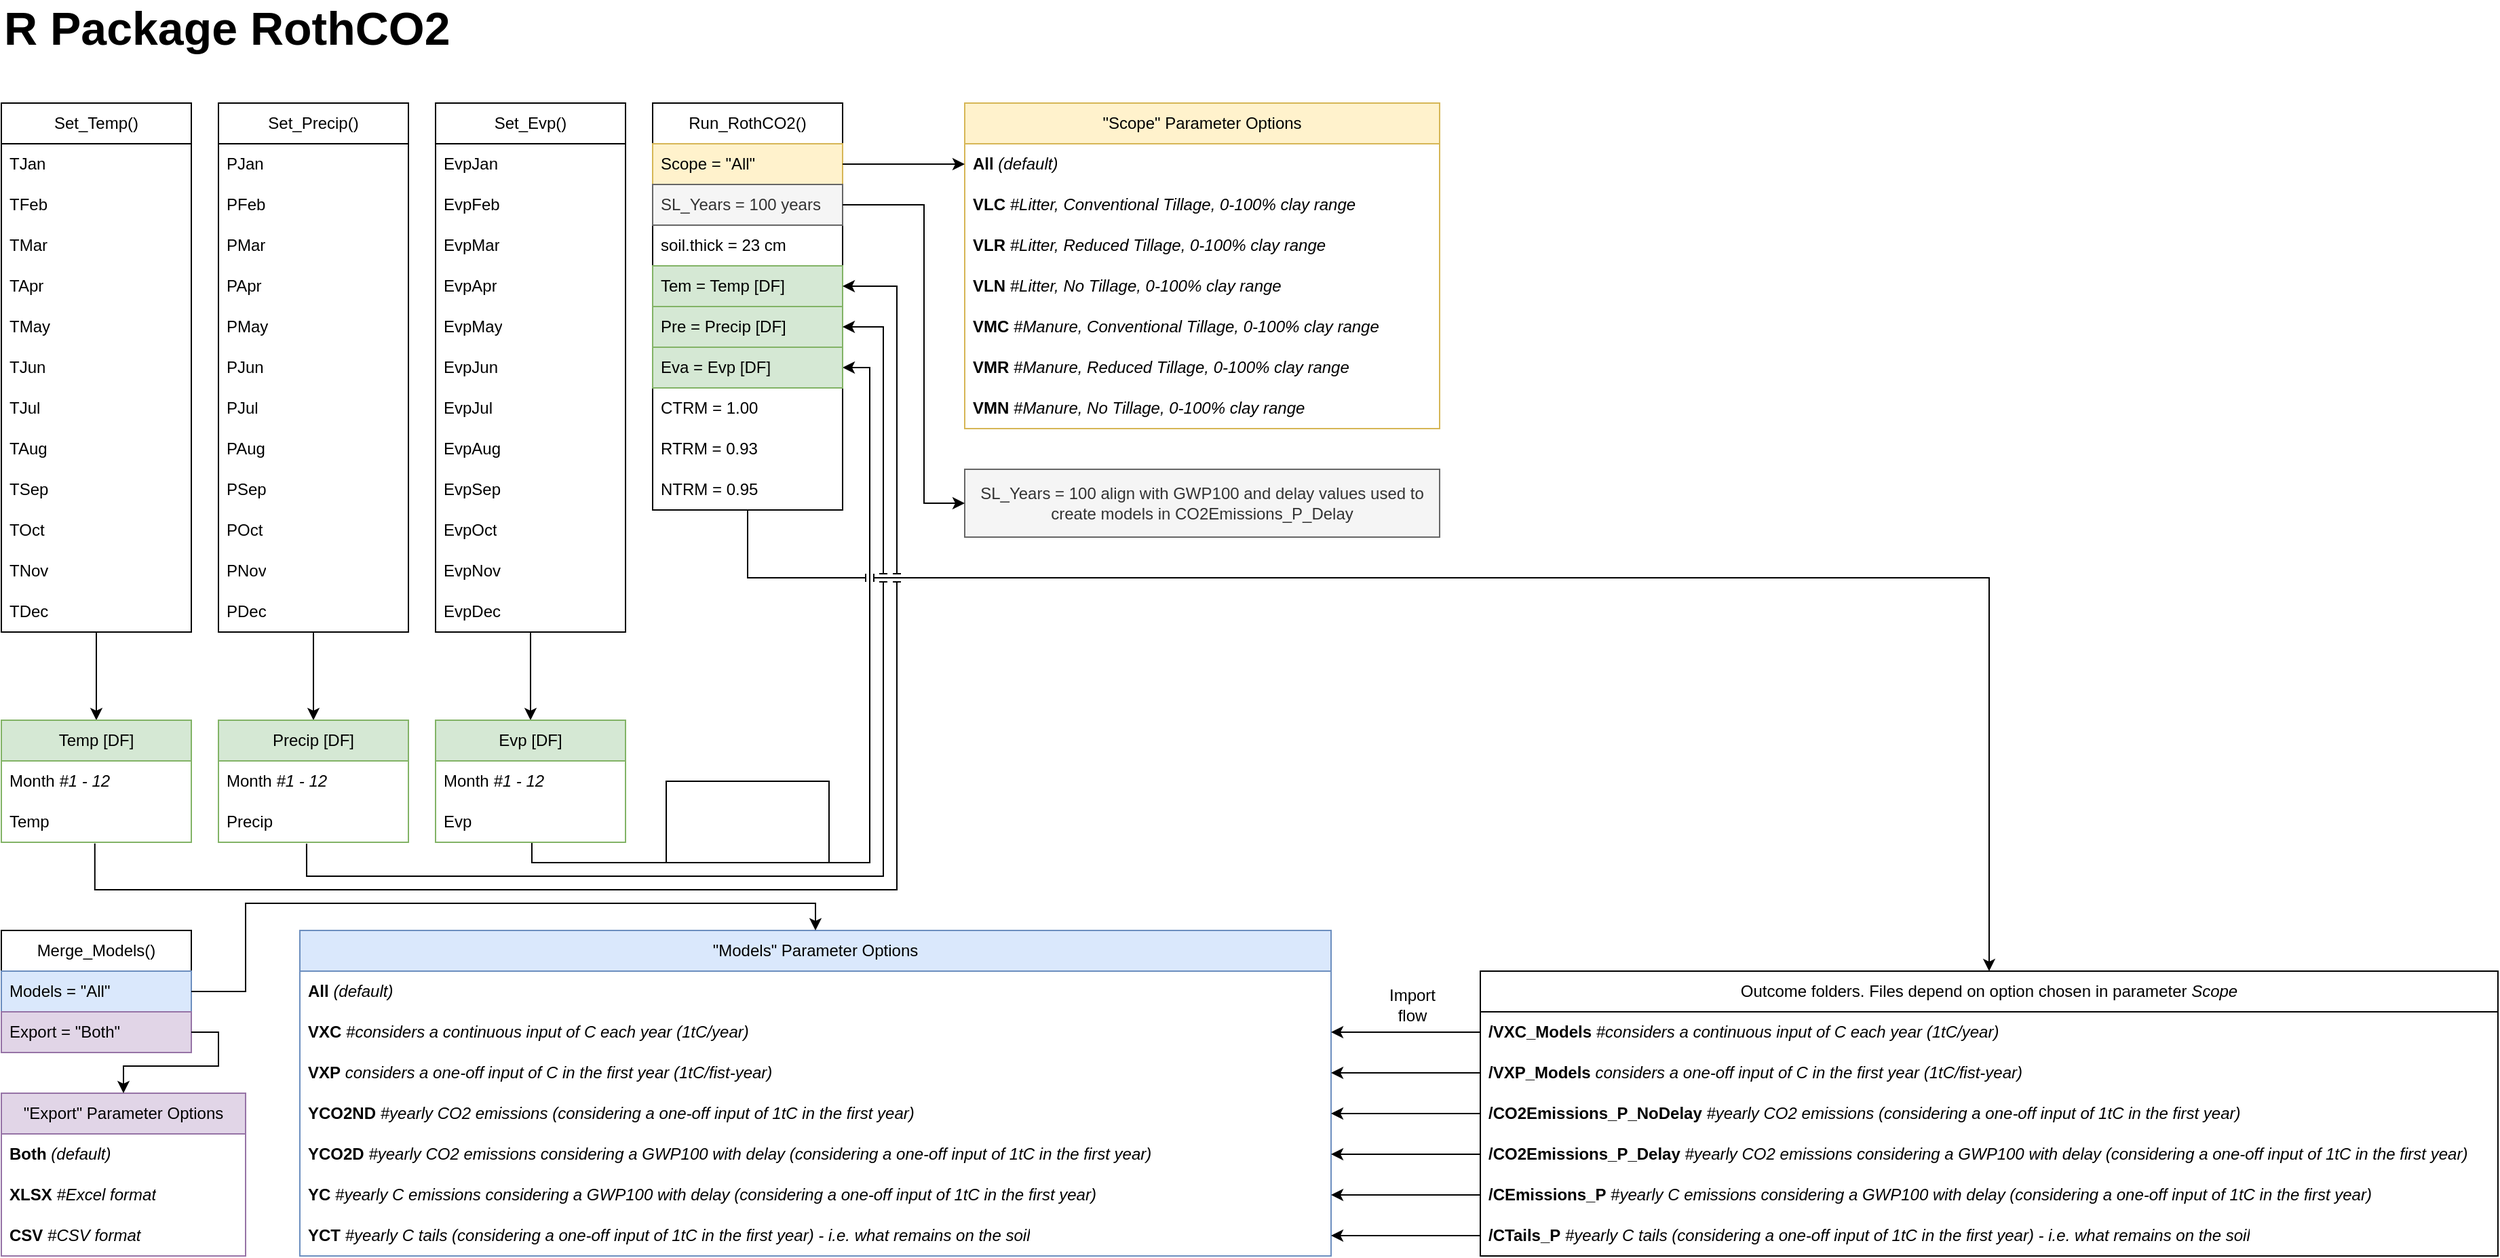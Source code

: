<mxfile version="21.6.1" type="device">
  <diagram name="Página-1" id="ItNmyuGHEQ6b1RKqWdSP">
    <mxGraphModel dx="1434" dy="870" grid="1" gridSize="10" guides="1" tooltips="1" connect="1" arrows="1" fold="1" page="1" pageScale="1" pageWidth="827" pageHeight="1169" math="0" shadow="0">
      <root>
        <mxCell id="0" />
        <mxCell id="1" parent="0" />
        <mxCell id="mjWOXmcSAOqZIYKpioRJ-68" value="" style="edgeStyle=orthogonalEdgeStyle;rounded=0;orthogonalLoop=1;jettySize=auto;html=1;entryX=0.5;entryY=0;entryDx=0;entryDy=0;" edge="1" parent="1" source="mjWOXmcSAOqZIYKpioRJ-3" target="mjWOXmcSAOqZIYKpioRJ-49">
          <mxGeometry relative="1" as="geometry" />
        </mxCell>
        <mxCell id="mjWOXmcSAOqZIYKpioRJ-3" value="Set_Temp()" style="swimlane;fontStyle=0;childLayout=stackLayout;horizontal=1;startSize=30;horizontalStack=0;resizeParent=1;resizeParentMax=0;resizeLast=0;collapsible=1;marginBottom=0;whiteSpace=wrap;html=1;" vertex="1" parent="1">
          <mxGeometry x="60" y="120" width="140" height="390" as="geometry" />
        </mxCell>
        <mxCell id="mjWOXmcSAOqZIYKpioRJ-4" value="TJan" style="text;strokeColor=none;fillColor=none;align=left;verticalAlign=middle;spacingLeft=4;spacingRight=4;overflow=hidden;points=[[0,0.5],[1,0.5]];portConstraint=eastwest;rotatable=0;whiteSpace=wrap;html=1;" vertex="1" parent="mjWOXmcSAOqZIYKpioRJ-3">
          <mxGeometry y="30" width="140" height="30" as="geometry" />
        </mxCell>
        <mxCell id="mjWOXmcSAOqZIYKpioRJ-5" value="TFeb" style="text;strokeColor=none;fillColor=none;align=left;verticalAlign=middle;spacingLeft=4;spacingRight=4;overflow=hidden;points=[[0,0.5],[1,0.5]];portConstraint=eastwest;rotatable=0;whiteSpace=wrap;html=1;" vertex="1" parent="mjWOXmcSAOqZIYKpioRJ-3">
          <mxGeometry y="60" width="140" height="30" as="geometry" />
        </mxCell>
        <mxCell id="mjWOXmcSAOqZIYKpioRJ-6" value="TMar" style="text;strokeColor=none;fillColor=none;align=left;verticalAlign=middle;spacingLeft=4;spacingRight=4;overflow=hidden;points=[[0,0.5],[1,0.5]];portConstraint=eastwest;rotatable=0;whiteSpace=wrap;html=1;" vertex="1" parent="mjWOXmcSAOqZIYKpioRJ-3">
          <mxGeometry y="90" width="140" height="30" as="geometry" />
        </mxCell>
        <mxCell id="mjWOXmcSAOqZIYKpioRJ-7" value="TApr" style="text;strokeColor=none;fillColor=none;align=left;verticalAlign=middle;spacingLeft=4;spacingRight=4;overflow=hidden;points=[[0,0.5],[1,0.5]];portConstraint=eastwest;rotatable=0;whiteSpace=wrap;html=1;" vertex="1" parent="mjWOXmcSAOqZIYKpioRJ-3">
          <mxGeometry y="120" width="140" height="30" as="geometry" />
        </mxCell>
        <mxCell id="mjWOXmcSAOqZIYKpioRJ-8" value="TMay" style="text;strokeColor=none;fillColor=none;align=left;verticalAlign=middle;spacingLeft=4;spacingRight=4;overflow=hidden;points=[[0,0.5],[1,0.5]];portConstraint=eastwest;rotatable=0;whiteSpace=wrap;html=1;" vertex="1" parent="mjWOXmcSAOqZIYKpioRJ-3">
          <mxGeometry y="150" width="140" height="30" as="geometry" />
        </mxCell>
        <mxCell id="mjWOXmcSAOqZIYKpioRJ-9" value="TJun" style="text;strokeColor=none;fillColor=none;align=left;verticalAlign=middle;spacingLeft=4;spacingRight=4;overflow=hidden;points=[[0,0.5],[1,0.5]];portConstraint=eastwest;rotatable=0;whiteSpace=wrap;html=1;" vertex="1" parent="mjWOXmcSAOqZIYKpioRJ-3">
          <mxGeometry y="180" width="140" height="30" as="geometry" />
        </mxCell>
        <mxCell id="mjWOXmcSAOqZIYKpioRJ-10" value="TJul" style="text;strokeColor=none;fillColor=none;align=left;verticalAlign=middle;spacingLeft=4;spacingRight=4;overflow=hidden;points=[[0,0.5],[1,0.5]];portConstraint=eastwest;rotatable=0;whiteSpace=wrap;html=1;" vertex="1" parent="mjWOXmcSAOqZIYKpioRJ-3">
          <mxGeometry y="210" width="140" height="30" as="geometry" />
        </mxCell>
        <mxCell id="mjWOXmcSAOqZIYKpioRJ-11" value="TAug" style="text;strokeColor=none;fillColor=none;align=left;verticalAlign=middle;spacingLeft=4;spacingRight=4;overflow=hidden;points=[[0,0.5],[1,0.5]];portConstraint=eastwest;rotatable=0;whiteSpace=wrap;html=1;" vertex="1" parent="mjWOXmcSAOqZIYKpioRJ-3">
          <mxGeometry y="240" width="140" height="30" as="geometry" />
        </mxCell>
        <mxCell id="mjWOXmcSAOqZIYKpioRJ-12" value="TSep" style="text;strokeColor=none;fillColor=none;align=left;verticalAlign=middle;spacingLeft=4;spacingRight=4;overflow=hidden;points=[[0,0.5],[1,0.5]];portConstraint=eastwest;rotatable=0;whiteSpace=wrap;html=1;" vertex="1" parent="mjWOXmcSAOqZIYKpioRJ-3">
          <mxGeometry y="270" width="140" height="30" as="geometry" />
        </mxCell>
        <mxCell id="mjWOXmcSAOqZIYKpioRJ-13" value="TOct" style="text;strokeColor=none;fillColor=none;align=left;verticalAlign=middle;spacingLeft=4;spacingRight=4;overflow=hidden;points=[[0,0.5],[1,0.5]];portConstraint=eastwest;rotatable=0;whiteSpace=wrap;html=1;" vertex="1" parent="mjWOXmcSAOqZIYKpioRJ-3">
          <mxGeometry y="300" width="140" height="30" as="geometry" />
        </mxCell>
        <mxCell id="mjWOXmcSAOqZIYKpioRJ-14" value="TNov" style="text;strokeColor=none;fillColor=none;align=left;verticalAlign=middle;spacingLeft=4;spacingRight=4;overflow=hidden;points=[[0,0.5],[1,0.5]];portConstraint=eastwest;rotatable=0;whiteSpace=wrap;html=1;" vertex="1" parent="mjWOXmcSAOqZIYKpioRJ-3">
          <mxGeometry y="330" width="140" height="30" as="geometry" />
        </mxCell>
        <mxCell id="mjWOXmcSAOqZIYKpioRJ-15" value="TDec" style="text;strokeColor=none;fillColor=none;align=left;verticalAlign=middle;spacingLeft=4;spacingRight=4;overflow=hidden;points=[[0,0.5],[1,0.5]];portConstraint=eastwest;rotatable=0;whiteSpace=wrap;html=1;" vertex="1" parent="mjWOXmcSAOqZIYKpioRJ-3">
          <mxGeometry y="360" width="140" height="30" as="geometry" />
        </mxCell>
        <mxCell id="mjWOXmcSAOqZIYKpioRJ-69" value="" style="edgeStyle=orthogonalEdgeStyle;rounded=0;orthogonalLoop=1;jettySize=auto;html=1;entryX=0.5;entryY=0;entryDx=0;entryDy=0;" edge="1" parent="1" source="mjWOXmcSAOqZIYKpioRJ-18" target="mjWOXmcSAOqZIYKpioRJ-62">
          <mxGeometry relative="1" as="geometry" />
        </mxCell>
        <mxCell id="mjWOXmcSAOqZIYKpioRJ-18" value="Set_Precip()" style="swimlane;fontStyle=0;childLayout=stackLayout;horizontal=1;startSize=30;horizontalStack=0;resizeParent=1;resizeParentMax=0;resizeLast=0;collapsible=1;marginBottom=0;whiteSpace=wrap;html=1;" vertex="1" parent="1">
          <mxGeometry x="220" y="120" width="140" height="390" as="geometry" />
        </mxCell>
        <mxCell id="mjWOXmcSAOqZIYKpioRJ-19" value="PJan" style="text;strokeColor=none;fillColor=none;align=left;verticalAlign=middle;spacingLeft=4;spacingRight=4;overflow=hidden;points=[[0,0.5],[1,0.5]];portConstraint=eastwest;rotatable=0;whiteSpace=wrap;html=1;" vertex="1" parent="mjWOXmcSAOqZIYKpioRJ-18">
          <mxGeometry y="30" width="140" height="30" as="geometry" />
        </mxCell>
        <mxCell id="mjWOXmcSAOqZIYKpioRJ-20" value="PFeb" style="text;strokeColor=none;fillColor=none;align=left;verticalAlign=middle;spacingLeft=4;spacingRight=4;overflow=hidden;points=[[0,0.5],[1,0.5]];portConstraint=eastwest;rotatable=0;whiteSpace=wrap;html=1;" vertex="1" parent="mjWOXmcSAOqZIYKpioRJ-18">
          <mxGeometry y="60" width="140" height="30" as="geometry" />
        </mxCell>
        <mxCell id="mjWOXmcSAOqZIYKpioRJ-21" value="PMar" style="text;strokeColor=none;fillColor=none;align=left;verticalAlign=middle;spacingLeft=4;spacingRight=4;overflow=hidden;points=[[0,0.5],[1,0.5]];portConstraint=eastwest;rotatable=0;whiteSpace=wrap;html=1;" vertex="1" parent="mjWOXmcSAOqZIYKpioRJ-18">
          <mxGeometry y="90" width="140" height="30" as="geometry" />
        </mxCell>
        <mxCell id="mjWOXmcSAOqZIYKpioRJ-22" value="PApr" style="text;strokeColor=none;fillColor=none;align=left;verticalAlign=middle;spacingLeft=4;spacingRight=4;overflow=hidden;points=[[0,0.5],[1,0.5]];portConstraint=eastwest;rotatable=0;whiteSpace=wrap;html=1;" vertex="1" parent="mjWOXmcSAOqZIYKpioRJ-18">
          <mxGeometry y="120" width="140" height="30" as="geometry" />
        </mxCell>
        <mxCell id="mjWOXmcSAOqZIYKpioRJ-23" value="PMay" style="text;strokeColor=none;fillColor=none;align=left;verticalAlign=middle;spacingLeft=4;spacingRight=4;overflow=hidden;points=[[0,0.5],[1,0.5]];portConstraint=eastwest;rotatable=0;whiteSpace=wrap;html=1;" vertex="1" parent="mjWOXmcSAOqZIYKpioRJ-18">
          <mxGeometry y="150" width="140" height="30" as="geometry" />
        </mxCell>
        <mxCell id="mjWOXmcSAOqZIYKpioRJ-24" value="PJun" style="text;strokeColor=none;fillColor=none;align=left;verticalAlign=middle;spacingLeft=4;spacingRight=4;overflow=hidden;points=[[0,0.5],[1,0.5]];portConstraint=eastwest;rotatable=0;whiteSpace=wrap;html=1;" vertex="1" parent="mjWOXmcSAOqZIYKpioRJ-18">
          <mxGeometry y="180" width="140" height="30" as="geometry" />
        </mxCell>
        <mxCell id="mjWOXmcSAOqZIYKpioRJ-25" value="PJul" style="text;strokeColor=none;fillColor=none;align=left;verticalAlign=middle;spacingLeft=4;spacingRight=4;overflow=hidden;points=[[0,0.5],[1,0.5]];portConstraint=eastwest;rotatable=0;whiteSpace=wrap;html=1;" vertex="1" parent="mjWOXmcSAOqZIYKpioRJ-18">
          <mxGeometry y="210" width="140" height="30" as="geometry" />
        </mxCell>
        <mxCell id="mjWOXmcSAOqZIYKpioRJ-26" value="PAug" style="text;strokeColor=none;fillColor=none;align=left;verticalAlign=middle;spacingLeft=4;spacingRight=4;overflow=hidden;points=[[0,0.5],[1,0.5]];portConstraint=eastwest;rotatable=0;whiteSpace=wrap;html=1;" vertex="1" parent="mjWOXmcSAOqZIYKpioRJ-18">
          <mxGeometry y="240" width="140" height="30" as="geometry" />
        </mxCell>
        <mxCell id="mjWOXmcSAOqZIYKpioRJ-27" value="PSep" style="text;strokeColor=none;fillColor=none;align=left;verticalAlign=middle;spacingLeft=4;spacingRight=4;overflow=hidden;points=[[0,0.5],[1,0.5]];portConstraint=eastwest;rotatable=0;whiteSpace=wrap;html=1;" vertex="1" parent="mjWOXmcSAOqZIYKpioRJ-18">
          <mxGeometry y="270" width="140" height="30" as="geometry" />
        </mxCell>
        <mxCell id="mjWOXmcSAOqZIYKpioRJ-28" value="POct" style="text;strokeColor=none;fillColor=none;align=left;verticalAlign=middle;spacingLeft=4;spacingRight=4;overflow=hidden;points=[[0,0.5],[1,0.5]];portConstraint=eastwest;rotatable=0;whiteSpace=wrap;html=1;" vertex="1" parent="mjWOXmcSAOqZIYKpioRJ-18">
          <mxGeometry y="300" width="140" height="30" as="geometry" />
        </mxCell>
        <mxCell id="mjWOXmcSAOqZIYKpioRJ-29" value="PNov" style="text;strokeColor=none;fillColor=none;align=left;verticalAlign=middle;spacingLeft=4;spacingRight=4;overflow=hidden;points=[[0,0.5],[1,0.5]];portConstraint=eastwest;rotatable=0;whiteSpace=wrap;html=1;" vertex="1" parent="mjWOXmcSAOqZIYKpioRJ-18">
          <mxGeometry y="330" width="140" height="30" as="geometry" />
        </mxCell>
        <mxCell id="mjWOXmcSAOqZIYKpioRJ-30" value="PDec" style="text;strokeColor=none;fillColor=none;align=left;verticalAlign=middle;spacingLeft=4;spacingRight=4;overflow=hidden;points=[[0,0.5],[1,0.5]];portConstraint=eastwest;rotatable=0;whiteSpace=wrap;html=1;" vertex="1" parent="mjWOXmcSAOqZIYKpioRJ-18">
          <mxGeometry y="360" width="140" height="30" as="geometry" />
        </mxCell>
        <mxCell id="mjWOXmcSAOqZIYKpioRJ-70" value="" style="edgeStyle=orthogonalEdgeStyle;rounded=0;orthogonalLoop=1;jettySize=auto;html=1;entryX=0.5;entryY=0;entryDx=0;entryDy=0;" edge="1" parent="1" source="mjWOXmcSAOqZIYKpioRJ-31" target="mjWOXmcSAOqZIYKpioRJ-65">
          <mxGeometry relative="1" as="geometry" />
        </mxCell>
        <mxCell id="mjWOXmcSAOqZIYKpioRJ-31" value="Set_Evp()" style="swimlane;fontStyle=0;childLayout=stackLayout;horizontal=1;startSize=30;horizontalStack=0;resizeParent=1;resizeParentMax=0;resizeLast=0;collapsible=1;marginBottom=0;whiteSpace=wrap;html=1;" vertex="1" parent="1">
          <mxGeometry x="380" y="120" width="140" height="390" as="geometry" />
        </mxCell>
        <mxCell id="mjWOXmcSAOqZIYKpioRJ-32" value="EvpJan" style="text;strokeColor=none;fillColor=none;align=left;verticalAlign=middle;spacingLeft=4;spacingRight=4;overflow=hidden;points=[[0,0.5],[1,0.5]];portConstraint=eastwest;rotatable=0;whiteSpace=wrap;html=1;" vertex="1" parent="mjWOXmcSAOqZIYKpioRJ-31">
          <mxGeometry y="30" width="140" height="30" as="geometry" />
        </mxCell>
        <mxCell id="mjWOXmcSAOqZIYKpioRJ-33" value="EvpFeb" style="text;strokeColor=none;fillColor=none;align=left;verticalAlign=middle;spacingLeft=4;spacingRight=4;overflow=hidden;points=[[0,0.5],[1,0.5]];portConstraint=eastwest;rotatable=0;whiteSpace=wrap;html=1;" vertex="1" parent="mjWOXmcSAOqZIYKpioRJ-31">
          <mxGeometry y="60" width="140" height="30" as="geometry" />
        </mxCell>
        <mxCell id="mjWOXmcSAOqZIYKpioRJ-34" value="EvpMar" style="text;strokeColor=none;fillColor=none;align=left;verticalAlign=middle;spacingLeft=4;spacingRight=4;overflow=hidden;points=[[0,0.5],[1,0.5]];portConstraint=eastwest;rotatable=0;whiteSpace=wrap;html=1;" vertex="1" parent="mjWOXmcSAOqZIYKpioRJ-31">
          <mxGeometry y="90" width="140" height="30" as="geometry" />
        </mxCell>
        <mxCell id="mjWOXmcSAOqZIYKpioRJ-35" value="EvpApr" style="text;strokeColor=none;fillColor=none;align=left;verticalAlign=middle;spacingLeft=4;spacingRight=4;overflow=hidden;points=[[0,0.5],[1,0.5]];portConstraint=eastwest;rotatable=0;whiteSpace=wrap;html=1;" vertex="1" parent="mjWOXmcSAOqZIYKpioRJ-31">
          <mxGeometry y="120" width="140" height="30" as="geometry" />
        </mxCell>
        <mxCell id="mjWOXmcSAOqZIYKpioRJ-36" value="EvpMay" style="text;strokeColor=none;fillColor=none;align=left;verticalAlign=middle;spacingLeft=4;spacingRight=4;overflow=hidden;points=[[0,0.5],[1,0.5]];portConstraint=eastwest;rotatable=0;whiteSpace=wrap;html=1;" vertex="1" parent="mjWOXmcSAOqZIYKpioRJ-31">
          <mxGeometry y="150" width="140" height="30" as="geometry" />
        </mxCell>
        <mxCell id="mjWOXmcSAOqZIYKpioRJ-37" value="EvpJun" style="text;strokeColor=none;fillColor=none;align=left;verticalAlign=middle;spacingLeft=4;spacingRight=4;overflow=hidden;points=[[0,0.5],[1,0.5]];portConstraint=eastwest;rotatable=0;whiteSpace=wrap;html=1;" vertex="1" parent="mjWOXmcSAOqZIYKpioRJ-31">
          <mxGeometry y="180" width="140" height="30" as="geometry" />
        </mxCell>
        <mxCell id="mjWOXmcSAOqZIYKpioRJ-38" value="EvpJul" style="text;strokeColor=none;fillColor=none;align=left;verticalAlign=middle;spacingLeft=4;spacingRight=4;overflow=hidden;points=[[0,0.5],[1,0.5]];portConstraint=eastwest;rotatable=0;whiteSpace=wrap;html=1;" vertex="1" parent="mjWOXmcSAOqZIYKpioRJ-31">
          <mxGeometry y="210" width="140" height="30" as="geometry" />
        </mxCell>
        <mxCell id="mjWOXmcSAOqZIYKpioRJ-39" value="EvpAug" style="text;strokeColor=none;fillColor=none;align=left;verticalAlign=middle;spacingLeft=4;spacingRight=4;overflow=hidden;points=[[0,0.5],[1,0.5]];portConstraint=eastwest;rotatable=0;whiteSpace=wrap;html=1;" vertex="1" parent="mjWOXmcSAOqZIYKpioRJ-31">
          <mxGeometry y="240" width="140" height="30" as="geometry" />
        </mxCell>
        <mxCell id="mjWOXmcSAOqZIYKpioRJ-40" value="EvpSep" style="text;strokeColor=none;fillColor=none;align=left;verticalAlign=middle;spacingLeft=4;spacingRight=4;overflow=hidden;points=[[0,0.5],[1,0.5]];portConstraint=eastwest;rotatable=0;whiteSpace=wrap;html=1;" vertex="1" parent="mjWOXmcSAOqZIYKpioRJ-31">
          <mxGeometry y="270" width="140" height="30" as="geometry" />
        </mxCell>
        <mxCell id="mjWOXmcSAOqZIYKpioRJ-41" value="EvpOct" style="text;strokeColor=none;fillColor=none;align=left;verticalAlign=middle;spacingLeft=4;spacingRight=4;overflow=hidden;points=[[0,0.5],[1,0.5]];portConstraint=eastwest;rotatable=0;whiteSpace=wrap;html=1;" vertex="1" parent="mjWOXmcSAOqZIYKpioRJ-31">
          <mxGeometry y="300" width="140" height="30" as="geometry" />
        </mxCell>
        <mxCell id="mjWOXmcSAOqZIYKpioRJ-42" value="EvpNov" style="text;strokeColor=none;fillColor=none;align=left;verticalAlign=middle;spacingLeft=4;spacingRight=4;overflow=hidden;points=[[0,0.5],[1,0.5]];portConstraint=eastwest;rotatable=0;whiteSpace=wrap;html=1;" vertex="1" parent="mjWOXmcSAOqZIYKpioRJ-31">
          <mxGeometry y="330" width="140" height="30" as="geometry" />
        </mxCell>
        <mxCell id="mjWOXmcSAOqZIYKpioRJ-43" value="EvpDec" style="text;strokeColor=none;fillColor=none;align=left;verticalAlign=middle;spacingLeft=4;spacingRight=4;overflow=hidden;points=[[0,0.5],[1,0.5]];portConstraint=eastwest;rotatable=0;whiteSpace=wrap;html=1;" vertex="1" parent="mjWOXmcSAOqZIYKpioRJ-31">
          <mxGeometry y="360" width="140" height="30" as="geometry" />
        </mxCell>
        <mxCell id="mjWOXmcSAOqZIYKpioRJ-49" value="Temp [DF]" style="swimlane;fontStyle=0;childLayout=stackLayout;horizontal=1;startSize=30;horizontalStack=0;resizeParent=1;resizeParentMax=0;resizeLast=0;collapsible=1;marginBottom=0;whiteSpace=wrap;html=1;fillColor=#d5e8d4;strokeColor=#82b366;" vertex="1" parent="1">
          <mxGeometry x="60" y="575" width="140" height="90" as="geometry" />
        </mxCell>
        <mxCell id="mjWOXmcSAOqZIYKpioRJ-50" value="Month &lt;i&gt;#1 - 12&lt;/i&gt;" style="text;strokeColor=none;fillColor=none;align=left;verticalAlign=middle;spacingLeft=4;spacingRight=4;overflow=hidden;points=[[0,0.5],[1,0.5]];portConstraint=eastwest;rotatable=0;whiteSpace=wrap;html=1;" vertex="1" parent="mjWOXmcSAOqZIYKpioRJ-49">
          <mxGeometry y="30" width="140" height="30" as="geometry" />
        </mxCell>
        <mxCell id="mjWOXmcSAOqZIYKpioRJ-51" value="Temp" style="text;strokeColor=none;fillColor=none;align=left;verticalAlign=middle;spacingLeft=4;spacingRight=4;overflow=hidden;points=[[0,0.5],[1,0.5]];portConstraint=eastwest;rotatable=0;whiteSpace=wrap;html=1;" vertex="1" parent="mjWOXmcSAOqZIYKpioRJ-49">
          <mxGeometry y="60" width="140" height="30" as="geometry" />
        </mxCell>
        <mxCell id="mjWOXmcSAOqZIYKpioRJ-62" value="Precip [DF]" style="swimlane;fontStyle=0;childLayout=stackLayout;horizontal=1;startSize=30;horizontalStack=0;resizeParent=1;resizeParentMax=0;resizeLast=0;collapsible=1;marginBottom=0;whiteSpace=wrap;html=1;fillColor=#d5e8d4;strokeColor=#82b366;" vertex="1" parent="1">
          <mxGeometry x="220" y="575" width="140" height="90" as="geometry" />
        </mxCell>
        <mxCell id="mjWOXmcSAOqZIYKpioRJ-63" value="Month&amp;nbsp;&lt;i style=&quot;border-color: var(--border-color);&quot;&gt;#1 - 12&lt;/i&gt;" style="text;strokeColor=none;fillColor=none;align=left;verticalAlign=middle;spacingLeft=4;spacingRight=4;overflow=hidden;points=[[0,0.5],[1,0.5]];portConstraint=eastwest;rotatable=0;whiteSpace=wrap;html=1;" vertex="1" parent="mjWOXmcSAOqZIYKpioRJ-62">
          <mxGeometry y="30" width="140" height="30" as="geometry" />
        </mxCell>
        <mxCell id="mjWOXmcSAOqZIYKpioRJ-64" value="Precip" style="text;strokeColor=none;fillColor=none;align=left;verticalAlign=middle;spacingLeft=4;spacingRight=4;overflow=hidden;points=[[0,0.5],[1,0.5]];portConstraint=eastwest;rotatable=0;whiteSpace=wrap;html=1;" vertex="1" parent="mjWOXmcSAOqZIYKpioRJ-62">
          <mxGeometry y="60" width="140" height="30" as="geometry" />
        </mxCell>
        <mxCell id="mjWOXmcSAOqZIYKpioRJ-85" value="" style="edgeStyle=orthogonalEdgeStyle;rounded=0;orthogonalLoop=1;jettySize=auto;html=1;entryX=1;entryY=0.5;entryDx=0;entryDy=0;exitX=0.507;exitY=1;exitDx=0;exitDy=0;exitPerimeter=0;jumpStyle=line;" edge="1" parent="1" source="mjWOXmcSAOqZIYKpioRJ-67" target="mjWOXmcSAOqZIYKpioRJ-77">
          <mxGeometry relative="1" as="geometry">
            <Array as="points">
              <mxPoint x="451" y="680" />
              <mxPoint x="700" y="680" />
              <mxPoint x="700" y="315" />
            </Array>
          </mxGeometry>
        </mxCell>
        <mxCell id="mjWOXmcSAOqZIYKpioRJ-65" value="Evp [DF]" style="swimlane;fontStyle=0;childLayout=stackLayout;horizontal=1;startSize=30;horizontalStack=0;resizeParent=1;resizeParentMax=0;resizeLast=0;collapsible=1;marginBottom=0;whiteSpace=wrap;html=1;fillColor=#d5e8d4;strokeColor=#82b366;" vertex="1" parent="1">
          <mxGeometry x="380" y="575" width="140" height="90" as="geometry" />
        </mxCell>
        <mxCell id="mjWOXmcSAOqZIYKpioRJ-66" value="Month&amp;nbsp;&lt;i style=&quot;border-color: var(--border-color);&quot;&gt;#1 - 12&lt;/i&gt;" style="text;strokeColor=none;fillColor=none;align=left;verticalAlign=middle;spacingLeft=4;spacingRight=4;overflow=hidden;points=[[0,0.5],[1,0.5]];portConstraint=eastwest;rotatable=0;whiteSpace=wrap;html=1;" vertex="1" parent="mjWOXmcSAOqZIYKpioRJ-65">
          <mxGeometry y="30" width="140" height="30" as="geometry" />
        </mxCell>
        <mxCell id="mjWOXmcSAOqZIYKpioRJ-67" value="Evp" style="text;strokeColor=none;fillColor=none;align=left;verticalAlign=middle;spacingLeft=4;spacingRight=4;overflow=hidden;points=[[0,0.5],[1,0.5]];portConstraint=eastwest;rotatable=0;whiteSpace=wrap;html=1;" vertex="1" parent="mjWOXmcSAOqZIYKpioRJ-65">
          <mxGeometry y="60" width="140" height="30" as="geometry" />
        </mxCell>
        <mxCell id="mjWOXmcSAOqZIYKpioRJ-136" style="edgeStyle=orthogonalEdgeStyle;rounded=0;orthogonalLoop=1;jettySize=auto;html=1;entryX=0.5;entryY=0;entryDx=0;entryDy=0;jumpStyle=line;" edge="1" parent="1" source="mjWOXmcSAOqZIYKpioRJ-71" target="mjWOXmcSAOqZIYKpioRJ-98">
          <mxGeometry relative="1" as="geometry">
            <Array as="points">
              <mxPoint x="610" y="470" />
              <mxPoint x="1525" y="470" />
            </Array>
          </mxGeometry>
        </mxCell>
        <mxCell id="mjWOXmcSAOqZIYKpioRJ-71" value="Run_RothCO2()" style="swimlane;fontStyle=0;childLayout=stackLayout;horizontal=1;startSize=30;horizontalStack=0;resizeParent=1;resizeParentMax=0;resizeLast=0;collapsible=1;marginBottom=0;whiteSpace=wrap;html=1;" vertex="1" parent="1">
          <mxGeometry x="540" y="120" width="140" height="300" as="geometry" />
        </mxCell>
        <mxCell id="mjWOXmcSAOqZIYKpioRJ-72" value="Scope = &quot;All&quot;" style="text;strokeColor=#d6b656;fillColor=#fff2cc;align=left;verticalAlign=middle;spacingLeft=4;spacingRight=4;overflow=hidden;points=[[0,0.5],[1,0.5]];portConstraint=eastwest;rotatable=0;whiteSpace=wrap;html=1;" vertex="1" parent="mjWOXmcSAOqZIYKpioRJ-71">
          <mxGeometry y="30" width="140" height="30" as="geometry" />
        </mxCell>
        <mxCell id="mjWOXmcSAOqZIYKpioRJ-73" value="SL_Years = 100 years" style="text;strokeColor=#666666;fillColor=#f5f5f5;align=left;verticalAlign=middle;spacingLeft=4;spacingRight=4;overflow=hidden;points=[[0,0.5],[1,0.5]];portConstraint=eastwest;rotatable=0;whiteSpace=wrap;html=1;fontColor=#333333;" vertex="1" parent="mjWOXmcSAOqZIYKpioRJ-71">
          <mxGeometry y="60" width="140" height="30" as="geometry" />
        </mxCell>
        <mxCell id="mjWOXmcSAOqZIYKpioRJ-74" value="soil.thick = 23 cm" style="text;strokeColor=none;fillColor=none;align=left;verticalAlign=middle;spacingLeft=4;spacingRight=4;overflow=hidden;points=[[0,0.5],[1,0.5]];portConstraint=eastwest;rotatable=0;whiteSpace=wrap;html=1;" vertex="1" parent="mjWOXmcSAOqZIYKpioRJ-71">
          <mxGeometry y="90" width="140" height="30" as="geometry" />
        </mxCell>
        <mxCell id="mjWOXmcSAOqZIYKpioRJ-75" value="Tem = Temp [DF]" style="text;strokeColor=#82b366;fillColor=#d5e8d4;align=left;verticalAlign=middle;spacingLeft=4;spacingRight=4;overflow=hidden;points=[[0,0.5],[1,0.5]];portConstraint=eastwest;rotatable=0;whiteSpace=wrap;html=1;" vertex="1" parent="mjWOXmcSAOqZIYKpioRJ-71">
          <mxGeometry y="120" width="140" height="30" as="geometry" />
        </mxCell>
        <mxCell id="mjWOXmcSAOqZIYKpioRJ-76" value="Pre = Precip [DF]" style="text;strokeColor=#82b366;fillColor=#d5e8d4;align=left;verticalAlign=middle;spacingLeft=4;spacingRight=4;overflow=hidden;points=[[0,0.5],[1,0.5]];portConstraint=eastwest;rotatable=0;whiteSpace=wrap;html=1;" vertex="1" parent="mjWOXmcSAOqZIYKpioRJ-71">
          <mxGeometry y="150" width="140" height="30" as="geometry" />
        </mxCell>
        <mxCell id="mjWOXmcSAOqZIYKpioRJ-77" value="Eva = Evp [DF]" style="text;strokeColor=#82b366;fillColor=#d5e8d4;align=left;verticalAlign=middle;spacingLeft=4;spacingRight=4;overflow=hidden;points=[[0,0.5],[1,0.5]];portConstraint=eastwest;rotatable=0;whiteSpace=wrap;html=1;" vertex="1" parent="mjWOXmcSAOqZIYKpioRJ-71">
          <mxGeometry y="180" width="140" height="30" as="geometry" />
        </mxCell>
        <mxCell id="mjWOXmcSAOqZIYKpioRJ-78" value="CTRM = 1.00" style="text;strokeColor=none;fillColor=none;align=left;verticalAlign=middle;spacingLeft=4;spacingRight=4;overflow=hidden;points=[[0,0.5],[1,0.5]];portConstraint=eastwest;rotatable=0;whiteSpace=wrap;html=1;" vertex="1" parent="mjWOXmcSAOqZIYKpioRJ-71">
          <mxGeometry y="210" width="140" height="30" as="geometry" />
        </mxCell>
        <mxCell id="mjWOXmcSAOqZIYKpioRJ-79" value="RTRM = 0.93" style="text;strokeColor=none;fillColor=none;align=left;verticalAlign=middle;spacingLeft=4;spacingRight=4;overflow=hidden;points=[[0,0.5],[1,0.5]];portConstraint=eastwest;rotatable=0;whiteSpace=wrap;html=1;" vertex="1" parent="mjWOXmcSAOqZIYKpioRJ-71">
          <mxGeometry y="240" width="140" height="30" as="geometry" />
        </mxCell>
        <mxCell id="mjWOXmcSAOqZIYKpioRJ-80" value="NTRM = 0.95" style="text;strokeColor=none;fillColor=none;align=left;verticalAlign=middle;spacingLeft=4;spacingRight=4;overflow=hidden;points=[[0,0.5],[1,0.5]];portConstraint=eastwest;rotatable=0;whiteSpace=wrap;html=1;" vertex="1" parent="mjWOXmcSAOqZIYKpioRJ-71">
          <mxGeometry y="270" width="140" height="30" as="geometry" />
        </mxCell>
        <mxCell id="mjWOXmcSAOqZIYKpioRJ-86" value="" style="edgeStyle=orthogonalEdgeStyle;rounded=0;orthogonalLoop=1;jettySize=auto;html=1;entryX=1;entryY=0.5;entryDx=0;entryDy=0;exitX=0.464;exitY=1.033;exitDx=0;exitDy=0;exitPerimeter=0;jumpStyle=line;" edge="1" parent="1" source="mjWOXmcSAOqZIYKpioRJ-64" target="mjWOXmcSAOqZIYKpioRJ-76">
          <mxGeometry relative="1" as="geometry">
            <mxPoint x="461" y="675" as="sourcePoint" />
            <mxPoint x="690" y="325" as="targetPoint" />
            <Array as="points">
              <mxPoint x="285" y="690" />
              <mxPoint x="710" y="690" />
              <mxPoint x="710" y="285" />
            </Array>
          </mxGeometry>
        </mxCell>
        <mxCell id="mjWOXmcSAOqZIYKpioRJ-87" value="" style="edgeStyle=orthogonalEdgeStyle;rounded=0;orthogonalLoop=1;jettySize=auto;html=1;entryX=1;entryY=0.5;entryDx=0;entryDy=0;exitX=0.492;exitY=1.03;exitDx=0;exitDy=0;exitPerimeter=0;jumpStyle=line;" edge="1" parent="1" source="mjWOXmcSAOqZIYKpioRJ-51" target="mjWOXmcSAOqZIYKpioRJ-75">
          <mxGeometry relative="1" as="geometry">
            <mxPoint x="295" y="676" as="sourcePoint" />
            <mxPoint x="690" y="295" as="targetPoint" />
            <Array as="points">
              <mxPoint x="129" y="700" />
              <mxPoint x="720" y="700" />
              <mxPoint x="720" y="255" />
            </Array>
          </mxGeometry>
        </mxCell>
        <mxCell id="mjWOXmcSAOqZIYKpioRJ-88" value="&quot;Scope&quot; Parameter Options" style="swimlane;fontStyle=0;childLayout=stackLayout;horizontal=1;startSize=30;horizontalStack=0;resizeParent=1;resizeParentMax=0;resizeLast=0;collapsible=1;marginBottom=0;whiteSpace=wrap;html=1;fillColor=#fff2cc;strokeColor=#d6b656;" vertex="1" parent="1">
          <mxGeometry x="770" y="120" width="350" height="240" as="geometry" />
        </mxCell>
        <mxCell id="mjWOXmcSAOqZIYKpioRJ-89" value="&lt;b&gt;All &lt;/b&gt;&lt;i&gt;(default)&lt;/i&gt;" style="text;strokeColor=none;fillColor=none;align=left;verticalAlign=middle;spacingLeft=4;spacingRight=4;overflow=hidden;points=[[0,0.5],[1,0.5]];portConstraint=eastwest;rotatable=0;whiteSpace=wrap;html=1;" vertex="1" parent="mjWOXmcSAOqZIYKpioRJ-88">
          <mxGeometry y="30" width="350" height="30" as="geometry" />
        </mxCell>
        <mxCell id="mjWOXmcSAOqZIYKpioRJ-90" value="&lt;b&gt;VLC &lt;/b&gt;&lt;i&gt;#Litter, Conventional Tillage, 0-100% clay range&lt;/i&gt;" style="text;strokeColor=none;fillColor=none;align=left;verticalAlign=middle;spacingLeft=4;spacingRight=4;overflow=hidden;points=[[0,0.5],[1,0.5]];portConstraint=eastwest;rotatable=0;whiteSpace=wrap;html=1;" vertex="1" parent="mjWOXmcSAOqZIYKpioRJ-88">
          <mxGeometry y="60" width="350" height="30" as="geometry" />
        </mxCell>
        <mxCell id="mjWOXmcSAOqZIYKpioRJ-91" value="&lt;b&gt;VLR&lt;/b&gt;&amp;nbsp;&lt;i style=&quot;border-color: var(--border-color);&quot;&gt;#Litter, Reduced Tillage, 0-100% clay range&lt;/i&gt;" style="text;strokeColor=none;fillColor=none;align=left;verticalAlign=middle;spacingLeft=4;spacingRight=4;overflow=hidden;points=[[0,0.5],[1,0.5]];portConstraint=eastwest;rotatable=0;whiteSpace=wrap;html=1;" vertex="1" parent="mjWOXmcSAOqZIYKpioRJ-88">
          <mxGeometry y="90" width="350" height="30" as="geometry" />
        </mxCell>
        <mxCell id="mjWOXmcSAOqZIYKpioRJ-92" value="&lt;b&gt;VLN&lt;/b&gt;&amp;nbsp;&lt;i style=&quot;border-color: var(--border-color);&quot;&gt;#Litter, No Tillage, 0-100% clay range&lt;/i&gt;" style="text;strokeColor=none;fillColor=none;align=left;verticalAlign=middle;spacingLeft=4;spacingRight=4;overflow=hidden;points=[[0,0.5],[1,0.5]];portConstraint=eastwest;rotatable=0;whiteSpace=wrap;html=1;" vertex="1" parent="mjWOXmcSAOqZIYKpioRJ-88">
          <mxGeometry y="120" width="350" height="30" as="geometry" />
        </mxCell>
        <mxCell id="mjWOXmcSAOqZIYKpioRJ-93" value="&lt;b&gt;VMC&lt;/b&gt;&amp;nbsp;&lt;i style=&quot;border-color: var(--border-color);&quot;&gt;#Manure, Conventional Tillage, 0-100% clay range&lt;/i&gt;" style="text;strokeColor=none;fillColor=none;align=left;verticalAlign=middle;spacingLeft=4;spacingRight=4;overflow=hidden;points=[[0,0.5],[1,0.5]];portConstraint=eastwest;rotatable=0;whiteSpace=wrap;html=1;" vertex="1" parent="mjWOXmcSAOqZIYKpioRJ-88">
          <mxGeometry y="150" width="350" height="30" as="geometry" />
        </mxCell>
        <mxCell id="mjWOXmcSAOqZIYKpioRJ-94" value="&lt;b&gt;VMR&lt;/b&gt;&amp;nbsp;&lt;i style=&quot;border-color: var(--border-color);&quot;&gt;#Manure, Reduced Tillage, 0-100% clay range&lt;/i&gt;" style="text;strokeColor=none;fillColor=none;align=left;verticalAlign=middle;spacingLeft=4;spacingRight=4;overflow=hidden;points=[[0,0.5],[1,0.5]];portConstraint=eastwest;rotatable=0;whiteSpace=wrap;html=1;" vertex="1" parent="mjWOXmcSAOqZIYKpioRJ-88">
          <mxGeometry y="180" width="350" height="30" as="geometry" />
        </mxCell>
        <mxCell id="mjWOXmcSAOqZIYKpioRJ-95" value="&lt;b&gt;VMN&lt;/b&gt;&amp;nbsp;&lt;i style=&quot;border-color: var(--border-color);&quot;&gt;#Manure, No Tillage, 0-100% clay range&lt;/i&gt;" style="text;strokeColor=none;fillColor=none;align=left;verticalAlign=middle;spacingLeft=4;spacingRight=4;overflow=hidden;points=[[0,0.5],[1,0.5]];portConstraint=eastwest;rotatable=0;whiteSpace=wrap;html=1;" vertex="1" parent="mjWOXmcSAOqZIYKpioRJ-88">
          <mxGeometry y="210" width="350" height="30" as="geometry" />
        </mxCell>
        <mxCell id="mjWOXmcSAOqZIYKpioRJ-97" style="edgeStyle=orthogonalEdgeStyle;rounded=0;orthogonalLoop=1;jettySize=auto;html=1;exitX=1;exitY=0.5;exitDx=0;exitDy=0;entryX=0;entryY=0.5;entryDx=0;entryDy=0;" edge="1" parent="1" source="mjWOXmcSAOqZIYKpioRJ-72" target="mjWOXmcSAOqZIYKpioRJ-89">
          <mxGeometry relative="1" as="geometry" />
        </mxCell>
        <mxCell id="mjWOXmcSAOqZIYKpioRJ-98" value="Outcome folders. Files depend on option chosen in parameter &lt;i&gt;Scope&lt;/i&gt;" style="swimlane;fontStyle=0;childLayout=stackLayout;horizontal=1;startSize=30;horizontalStack=0;resizeParent=1;resizeParentMax=0;resizeLast=0;collapsible=1;marginBottom=0;whiteSpace=wrap;html=1;" vertex="1" parent="1">
          <mxGeometry x="1150" y="760" width="750" height="210" as="geometry" />
        </mxCell>
        <mxCell id="mjWOXmcSAOqZIYKpioRJ-100" value="&lt;b&gt;/VXC_Models&lt;/b&gt; &lt;i&gt;#considers a continuous input of C each year (1tC/year)&lt;/i&gt;" style="text;strokeColor=none;fillColor=none;align=left;verticalAlign=middle;spacingLeft=4;spacingRight=4;overflow=hidden;points=[[0,0.5],[1,0.5]];portConstraint=eastwest;rotatable=0;whiteSpace=wrap;html=1;" vertex="1" parent="mjWOXmcSAOqZIYKpioRJ-98">
          <mxGeometry y="30" width="750" height="30" as="geometry" />
        </mxCell>
        <mxCell id="mjWOXmcSAOqZIYKpioRJ-101" value="&lt;b&gt;/VXP_Models&lt;/b&gt;&amp;nbsp;&lt;i&gt;considers a one-off input of C in the first year (1tC/fist-year)&lt;/i&gt;" style="text;strokeColor=none;fillColor=none;align=left;verticalAlign=middle;spacingLeft=4;spacingRight=4;overflow=hidden;points=[[0,0.5],[1,0.5]];portConstraint=eastwest;rotatable=0;whiteSpace=wrap;html=1;" vertex="1" parent="mjWOXmcSAOqZIYKpioRJ-98">
          <mxGeometry y="60" width="750" height="30" as="geometry" />
        </mxCell>
        <mxCell id="mjWOXmcSAOqZIYKpioRJ-102" value="&lt;b&gt;/CO2Emissions_P_NoDelay&lt;/b&gt; &lt;i&gt;#yearly CO2 emissions (considering a one-off input of 1tC in the first year)&lt;/i&gt;" style="text;strokeColor=none;fillColor=none;align=left;verticalAlign=middle;spacingLeft=4;spacingRight=4;overflow=hidden;points=[[0,0.5],[1,0.5]];portConstraint=eastwest;rotatable=0;whiteSpace=wrap;html=1;" vertex="1" parent="mjWOXmcSAOqZIYKpioRJ-98">
          <mxGeometry y="90" width="750" height="30" as="geometry" />
        </mxCell>
        <mxCell id="mjWOXmcSAOqZIYKpioRJ-103" value="&lt;b&gt;/CO2Emissions_P_Delay&lt;/b&gt; &lt;i&gt;#yearly CO2 emissions considering a GWP100 with delay (considering a one-off input of 1tC in the first year)&lt;/i&gt;" style="text;strokeColor=none;fillColor=none;align=left;verticalAlign=middle;spacingLeft=4;spacingRight=4;overflow=hidden;points=[[0,0.5],[1,0.5]];portConstraint=eastwest;rotatable=0;whiteSpace=wrap;html=1;" vertex="1" parent="mjWOXmcSAOqZIYKpioRJ-98">
          <mxGeometry y="120" width="750" height="30" as="geometry" />
        </mxCell>
        <mxCell id="mjWOXmcSAOqZIYKpioRJ-104" value="&lt;b&gt;/CEmissions_P&lt;/b&gt; &lt;i&gt;#yearly C emissions considering a GWP100 with delay (considering a one-off input of 1tC in the first year)&lt;/i&gt;" style="text;strokeColor=none;fillColor=none;align=left;verticalAlign=middle;spacingLeft=4;spacingRight=4;overflow=hidden;points=[[0,0.5],[1,0.5]];portConstraint=eastwest;rotatable=0;whiteSpace=wrap;html=1;" vertex="1" parent="mjWOXmcSAOqZIYKpioRJ-98">
          <mxGeometry y="150" width="750" height="30" as="geometry" />
        </mxCell>
        <mxCell id="mjWOXmcSAOqZIYKpioRJ-105" value="&lt;b&gt;/CTails_P&lt;/b&gt; &lt;i&gt;#yearly C tails (considering a one-off input of 1tC in the first year) - i.e. what remains on the soil&lt;/i&gt;" style="text;strokeColor=none;fillColor=none;align=left;verticalAlign=middle;spacingLeft=4;spacingRight=4;overflow=hidden;points=[[0,0.5],[1,0.5]];portConstraint=eastwest;rotatable=0;whiteSpace=wrap;html=1;" vertex="1" parent="mjWOXmcSAOqZIYKpioRJ-98">
          <mxGeometry y="180" width="750" height="30" as="geometry" />
        </mxCell>
        <mxCell id="mjWOXmcSAOqZIYKpioRJ-106" value="" style="whiteSpace=wrap;html=1;fontStyle=0;startSize=30;" vertex="1" parent="1">
          <mxGeometry x="550" y="620" width="120" height="60" as="geometry" />
        </mxCell>
        <mxCell id="mjWOXmcSAOqZIYKpioRJ-108" value="Merge_Models()" style="swimlane;fontStyle=0;childLayout=stackLayout;horizontal=1;startSize=30;horizontalStack=0;resizeParent=1;resizeParentMax=0;resizeLast=0;collapsible=1;marginBottom=0;whiteSpace=wrap;html=1;" vertex="1" parent="1">
          <mxGeometry x="60" y="730" width="140" height="90" as="geometry" />
        </mxCell>
        <mxCell id="mjWOXmcSAOqZIYKpioRJ-109" value="Models = &quot;All&quot;" style="text;strokeColor=#6c8ebf;fillColor=#dae8fc;align=left;verticalAlign=middle;spacingLeft=4;spacingRight=4;overflow=hidden;points=[[0,0.5],[1,0.5]];portConstraint=eastwest;rotatable=0;whiteSpace=wrap;html=1;" vertex="1" parent="mjWOXmcSAOqZIYKpioRJ-108">
          <mxGeometry y="30" width="140" height="30" as="geometry" />
        </mxCell>
        <mxCell id="mjWOXmcSAOqZIYKpioRJ-110" value="Export = &quot;Both&quot;" style="text;strokeColor=#9673a6;fillColor=#e1d5e7;align=left;verticalAlign=middle;spacingLeft=4;spacingRight=4;overflow=hidden;points=[[0,0.5],[1,0.5]];portConstraint=eastwest;rotatable=0;whiteSpace=wrap;html=1;" vertex="1" parent="mjWOXmcSAOqZIYKpioRJ-108">
          <mxGeometry y="60" width="140" height="30" as="geometry" />
        </mxCell>
        <mxCell id="mjWOXmcSAOqZIYKpioRJ-118" value="&quot;Models&quot; Parameter Options" style="swimlane;fontStyle=0;childLayout=stackLayout;horizontal=1;startSize=30;horizontalStack=0;resizeParent=1;resizeParentMax=0;resizeLast=0;collapsible=1;marginBottom=0;whiteSpace=wrap;html=1;fillColor=#dae8fc;strokeColor=#6c8ebf;" vertex="1" parent="1">
          <mxGeometry x="280" y="730" width="760" height="240" as="geometry" />
        </mxCell>
        <mxCell id="mjWOXmcSAOqZIYKpioRJ-119" value="&lt;b&gt;All&lt;/b&gt; &lt;i&gt;(default)&lt;/i&gt;" style="text;strokeColor=none;fillColor=none;align=left;verticalAlign=middle;spacingLeft=4;spacingRight=4;overflow=hidden;points=[[0,0.5],[1,0.5]];portConstraint=eastwest;rotatable=0;whiteSpace=wrap;html=1;" vertex="1" parent="mjWOXmcSAOqZIYKpioRJ-118">
          <mxGeometry y="30" width="760" height="30" as="geometry" />
        </mxCell>
        <mxCell id="mjWOXmcSAOqZIYKpioRJ-120" value="&lt;b style=&quot;border-color: var(--border-color);&quot;&gt;VXC&lt;/b&gt;&amp;nbsp;&lt;i style=&quot;border-color: var(--border-color);&quot;&gt;#considers a continuous input of C each year (1tC/year)&lt;/i&gt;" style="text;strokeColor=none;fillColor=none;align=left;verticalAlign=middle;spacingLeft=4;spacingRight=4;overflow=hidden;points=[[0,0.5],[1,0.5]];portConstraint=eastwest;rotatable=0;whiteSpace=wrap;html=1;" vertex="1" parent="mjWOXmcSAOqZIYKpioRJ-118">
          <mxGeometry y="60" width="760" height="30" as="geometry" />
        </mxCell>
        <mxCell id="mjWOXmcSAOqZIYKpioRJ-121" value="&lt;b style=&quot;border-color: var(--border-color);&quot;&gt;VXP&lt;/b&gt;&amp;nbsp;&lt;i style=&quot;border-color: var(--border-color);&quot;&gt;considers a one-off input of C in the first year (1tC/fist-year)&lt;/i&gt;" style="text;strokeColor=none;fillColor=none;align=left;verticalAlign=middle;spacingLeft=4;spacingRight=4;overflow=hidden;points=[[0,0.5],[1,0.5]];portConstraint=eastwest;rotatable=0;whiteSpace=wrap;html=1;" vertex="1" parent="mjWOXmcSAOqZIYKpioRJ-118">
          <mxGeometry y="90" width="760" height="30" as="geometry" />
        </mxCell>
        <mxCell id="mjWOXmcSAOqZIYKpioRJ-122" value="&lt;b style=&quot;border-color: var(--border-color);&quot;&gt;YCO2ND&lt;/b&gt;&amp;nbsp;&lt;i style=&quot;border-color: var(--border-color);&quot;&gt;#yearly CO2 emissions (considering a one-off input of 1tC in the first year)&lt;/i&gt;" style="text;strokeColor=none;fillColor=none;align=left;verticalAlign=middle;spacingLeft=4;spacingRight=4;overflow=hidden;points=[[0,0.5],[1,0.5]];portConstraint=eastwest;rotatable=0;whiteSpace=wrap;html=1;" vertex="1" parent="mjWOXmcSAOqZIYKpioRJ-118">
          <mxGeometry y="120" width="760" height="30" as="geometry" />
        </mxCell>
        <mxCell id="mjWOXmcSAOqZIYKpioRJ-123" value="&lt;b&gt;YCO2D&lt;/b&gt;&amp;nbsp;&lt;i style=&quot;border-color: var(--border-color);&quot;&gt;#yearly CO2 emissions considering a GWP100 with delay (considering a one-off input of 1tC in the first year)&lt;/i&gt;" style="text;strokeColor=none;fillColor=none;align=left;verticalAlign=middle;spacingLeft=4;spacingRight=4;overflow=hidden;points=[[0,0.5],[1,0.5]];portConstraint=eastwest;rotatable=0;whiteSpace=wrap;html=1;" vertex="1" parent="mjWOXmcSAOqZIYKpioRJ-118">
          <mxGeometry y="150" width="760" height="30" as="geometry" />
        </mxCell>
        <mxCell id="mjWOXmcSAOqZIYKpioRJ-124" value="&lt;b style=&quot;border-color: var(--border-color);&quot;&gt;YC&lt;/b&gt;&amp;nbsp;&lt;i style=&quot;border-color: var(--border-color);&quot;&gt;#yearly C emissions considering a GWP100 with delay (considering a one-off input of 1tC in the first year)&lt;/i&gt;" style="text;strokeColor=none;fillColor=none;align=left;verticalAlign=middle;spacingLeft=4;spacingRight=4;overflow=hidden;points=[[0,0.5],[1,0.5]];portConstraint=eastwest;rotatable=0;whiteSpace=wrap;html=1;" vertex="1" parent="mjWOXmcSAOqZIYKpioRJ-118">
          <mxGeometry y="180" width="760" height="30" as="geometry" />
        </mxCell>
        <mxCell id="mjWOXmcSAOqZIYKpioRJ-125" value="&lt;b style=&quot;border-color: var(--border-color);&quot;&gt;YCT&lt;/b&gt;&amp;nbsp;&lt;i style=&quot;border-color: var(--border-color);&quot;&gt;#yearly C tails (considering a one-off input of 1tC in the first year) - i.e. what remains on the soil&lt;/i&gt;" style="text;strokeColor=none;fillColor=none;align=left;verticalAlign=middle;spacingLeft=4;spacingRight=4;overflow=hidden;points=[[0,0.5],[1,0.5]];portConstraint=eastwest;rotatable=0;whiteSpace=wrap;html=1;" vertex="1" parent="mjWOXmcSAOqZIYKpioRJ-118">
          <mxGeometry y="210" width="760" height="30" as="geometry" />
        </mxCell>
        <mxCell id="mjWOXmcSAOqZIYKpioRJ-126" style="edgeStyle=orthogonalEdgeStyle;rounded=0;orthogonalLoop=1;jettySize=auto;html=1;exitX=1;exitY=0.5;exitDx=0;exitDy=0;entryX=0.5;entryY=0;entryDx=0;entryDy=0;" edge="1" parent="1" source="mjWOXmcSAOqZIYKpioRJ-109" target="mjWOXmcSAOqZIYKpioRJ-118">
          <mxGeometry relative="1" as="geometry" />
        </mxCell>
        <mxCell id="mjWOXmcSAOqZIYKpioRJ-127" value="&quot;Export&quot; Parameter Options" style="swimlane;fontStyle=0;childLayout=stackLayout;horizontal=1;startSize=30;horizontalStack=0;resizeParent=1;resizeParentMax=0;resizeLast=0;collapsible=1;marginBottom=0;whiteSpace=wrap;html=1;fillColor=#e1d5e7;strokeColor=#9673a6;" vertex="1" parent="1">
          <mxGeometry x="60" y="850" width="180" height="120" as="geometry" />
        </mxCell>
        <mxCell id="mjWOXmcSAOqZIYKpioRJ-128" value="&lt;b&gt;Both&lt;/b&gt;&amp;nbsp;&lt;i&gt;(default)&lt;/i&gt;" style="text;strokeColor=none;fillColor=none;align=left;verticalAlign=middle;spacingLeft=4;spacingRight=4;overflow=hidden;points=[[0,0.5],[1,0.5]];portConstraint=eastwest;rotatable=0;whiteSpace=wrap;html=1;" vertex="1" parent="mjWOXmcSAOqZIYKpioRJ-127">
          <mxGeometry y="30" width="180" height="30" as="geometry" />
        </mxCell>
        <mxCell id="mjWOXmcSAOqZIYKpioRJ-129" value="&lt;b style=&quot;border-color: var(--border-color);&quot;&gt;XLSX&lt;/b&gt;&amp;nbsp;&lt;i style=&quot;border-color: var(--border-color);&quot;&gt;#Excel format&lt;/i&gt;" style="text;strokeColor=none;fillColor=none;align=left;verticalAlign=middle;spacingLeft=4;spacingRight=4;overflow=hidden;points=[[0,0.5],[1,0.5]];portConstraint=eastwest;rotatable=0;whiteSpace=wrap;html=1;" vertex="1" parent="mjWOXmcSAOqZIYKpioRJ-127">
          <mxGeometry y="60" width="180" height="30" as="geometry" />
        </mxCell>
        <mxCell id="mjWOXmcSAOqZIYKpioRJ-130" value="&lt;b style=&quot;border-color: var(--border-color);&quot;&gt;CSV&lt;/b&gt;&amp;nbsp;&lt;i style=&quot;border-color: var(--border-color);&quot;&gt;#CSV format&lt;/i&gt;" style="text;strokeColor=none;fillColor=none;align=left;verticalAlign=middle;spacingLeft=4;spacingRight=4;overflow=hidden;points=[[0,0.5],[1,0.5]];portConstraint=eastwest;rotatable=0;whiteSpace=wrap;html=1;" vertex="1" parent="mjWOXmcSAOqZIYKpioRJ-127">
          <mxGeometry y="90" width="180" height="30" as="geometry" />
        </mxCell>
        <mxCell id="mjWOXmcSAOqZIYKpioRJ-135" style="edgeStyle=orthogonalEdgeStyle;rounded=0;orthogonalLoop=1;jettySize=auto;html=1;exitX=1;exitY=0.5;exitDx=0;exitDy=0;entryX=0.5;entryY=0;entryDx=0;entryDy=0;" edge="1" parent="1" source="mjWOXmcSAOqZIYKpioRJ-110" target="mjWOXmcSAOqZIYKpioRJ-127">
          <mxGeometry relative="1" as="geometry">
            <Array as="points">
              <mxPoint x="220" y="805" />
              <mxPoint x="220" y="830" />
              <mxPoint x="150" y="830" />
            </Array>
          </mxGeometry>
        </mxCell>
        <mxCell id="mjWOXmcSAOqZIYKpioRJ-137" style="edgeStyle=orthogonalEdgeStyle;rounded=0;orthogonalLoop=1;jettySize=auto;html=1;exitX=0;exitY=0.5;exitDx=0;exitDy=0;entryX=1;entryY=0.5;entryDx=0;entryDy=0;" edge="1" parent="1" source="mjWOXmcSAOqZIYKpioRJ-100" target="mjWOXmcSAOqZIYKpioRJ-120">
          <mxGeometry relative="1" as="geometry" />
        </mxCell>
        <mxCell id="mjWOXmcSAOqZIYKpioRJ-138" style="edgeStyle=orthogonalEdgeStyle;rounded=0;orthogonalLoop=1;jettySize=auto;html=1;exitX=0;exitY=0.5;exitDx=0;exitDy=0;entryX=1;entryY=0.5;entryDx=0;entryDy=0;" edge="1" parent="1" source="mjWOXmcSAOqZIYKpioRJ-101" target="mjWOXmcSAOqZIYKpioRJ-121">
          <mxGeometry relative="1" as="geometry" />
        </mxCell>
        <mxCell id="mjWOXmcSAOqZIYKpioRJ-139" style="edgeStyle=orthogonalEdgeStyle;rounded=0;orthogonalLoop=1;jettySize=auto;html=1;exitX=0;exitY=0.5;exitDx=0;exitDy=0;entryX=1;entryY=0.5;entryDx=0;entryDy=0;" edge="1" parent="1" source="mjWOXmcSAOqZIYKpioRJ-102" target="mjWOXmcSAOqZIYKpioRJ-122">
          <mxGeometry relative="1" as="geometry" />
        </mxCell>
        <mxCell id="mjWOXmcSAOqZIYKpioRJ-140" style="edgeStyle=orthogonalEdgeStyle;rounded=0;orthogonalLoop=1;jettySize=auto;html=1;exitX=0;exitY=0.5;exitDx=0;exitDy=0;entryX=1;entryY=0.5;entryDx=0;entryDy=0;" edge="1" parent="1" source="mjWOXmcSAOqZIYKpioRJ-103" target="mjWOXmcSAOqZIYKpioRJ-123">
          <mxGeometry relative="1" as="geometry" />
        </mxCell>
        <mxCell id="mjWOXmcSAOqZIYKpioRJ-141" style="edgeStyle=orthogonalEdgeStyle;rounded=0;orthogonalLoop=1;jettySize=auto;html=1;exitX=0;exitY=0.5;exitDx=0;exitDy=0;entryX=1;entryY=0.5;entryDx=0;entryDy=0;" edge="1" parent="1" source="mjWOXmcSAOqZIYKpioRJ-104" target="mjWOXmcSAOqZIYKpioRJ-124">
          <mxGeometry relative="1" as="geometry" />
        </mxCell>
        <mxCell id="mjWOXmcSAOqZIYKpioRJ-142" style="edgeStyle=orthogonalEdgeStyle;rounded=0;orthogonalLoop=1;jettySize=auto;html=1;exitX=0;exitY=0.5;exitDx=0;exitDy=0;entryX=1;entryY=0.5;entryDx=0;entryDy=0;" edge="1" parent="1" source="mjWOXmcSAOqZIYKpioRJ-105" target="mjWOXmcSAOqZIYKpioRJ-125">
          <mxGeometry relative="1" as="geometry" />
        </mxCell>
        <mxCell id="mjWOXmcSAOqZIYKpioRJ-143" value="Import flow" style="text;html=1;strokeColor=none;fillColor=none;align=center;verticalAlign=middle;whiteSpace=wrap;rounded=0;" vertex="1" parent="1">
          <mxGeometry x="1070" y="770" width="60" height="30" as="geometry" />
        </mxCell>
        <mxCell id="mjWOXmcSAOqZIYKpioRJ-144" value="R Package RothCO2" style="text;html=1;strokeColor=none;fillColor=none;align=left;verticalAlign=middle;whiteSpace=wrap;rounded=0;fontStyle=1;fontSize=34;" vertex="1" parent="1">
          <mxGeometry x="60" y="50" width="550" height="30" as="geometry" />
        </mxCell>
        <mxCell id="mjWOXmcSAOqZIYKpioRJ-145" value="SL_Years = 100 align with GWP100 and delay values used to create models in CO2Emissions_P_Delay" style="text;html=1;strokeColor=#666666;fillColor=#f5f5f5;align=center;verticalAlign=middle;whiteSpace=wrap;rounded=0;fontColor=#333333;" vertex="1" parent="1">
          <mxGeometry x="770" y="390" width="350" height="50" as="geometry" />
        </mxCell>
        <mxCell id="mjWOXmcSAOqZIYKpioRJ-146" style="edgeStyle=orthogonalEdgeStyle;rounded=0;orthogonalLoop=1;jettySize=auto;html=1;exitX=1;exitY=0.5;exitDx=0;exitDy=0;entryX=0;entryY=0.5;entryDx=0;entryDy=0;" edge="1" parent="1" source="mjWOXmcSAOqZIYKpioRJ-73" target="mjWOXmcSAOqZIYKpioRJ-145">
          <mxGeometry relative="1" as="geometry">
            <Array as="points">
              <mxPoint x="740" y="195" />
              <mxPoint x="740" y="415" />
            </Array>
          </mxGeometry>
        </mxCell>
      </root>
    </mxGraphModel>
  </diagram>
</mxfile>
